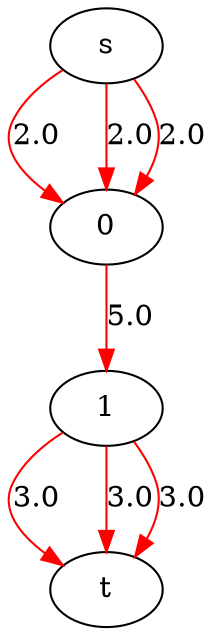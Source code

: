 ## Jagadeesh Vasudevamurthy ####
digraph g {
	 edge [color=red]
	 s -> 0[label = 2.0]
	 s -> 0[label = 2.0]
	 s -> 0[label = 2.0]
	 0 -> 1[label = 5.0]
	 1 -> t[label = 3.0]
	 1 -> t[label = 3.0]
	 1 -> t[label = 3.0]
}